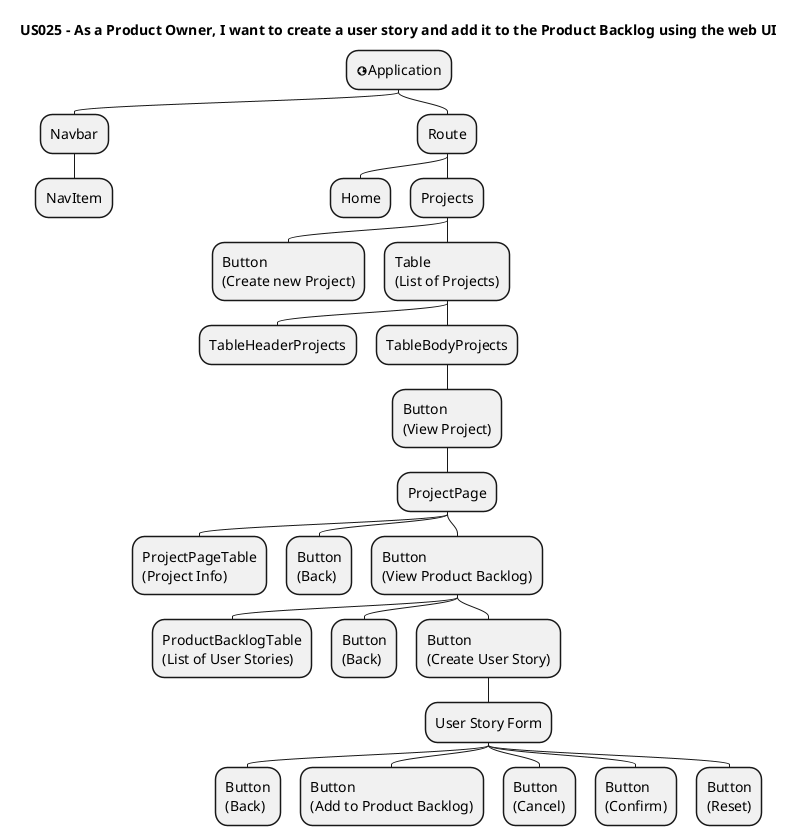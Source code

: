 @startmindmap
'https://plantuml.com/mindmap-diagram

title US025 - As a Product Owner, I want to create a user story and add it to the Product Backlog using the web UI
top to bottom direction

* <&globe>Application
** Navbar
*** NavItem
** Route
*** Home
*** Projects
**** Button\n(Create new Project)
**** Table   \n(List of Projects)
***** TableHeaderProjects
***** TableBodyProjects
****** Button\n(View Project)
******* ProjectPage
******** ProjectPageTable\n(Project Info)
******** Button\n(Back)
******** Button\n(View Product Backlog)
********* ProductBacklogTable\n(List of User Stories)
********* Button\n(Back)
********* Button\n(Create User Story)
********** User Story Form
*********** Button\n(Back)
*********** Button\n(Add to Product Backlog)

*********** Button\n(Cancel)
*********** Button\n(Confirm)
*********** Button\n(Reset)

@endmindmap